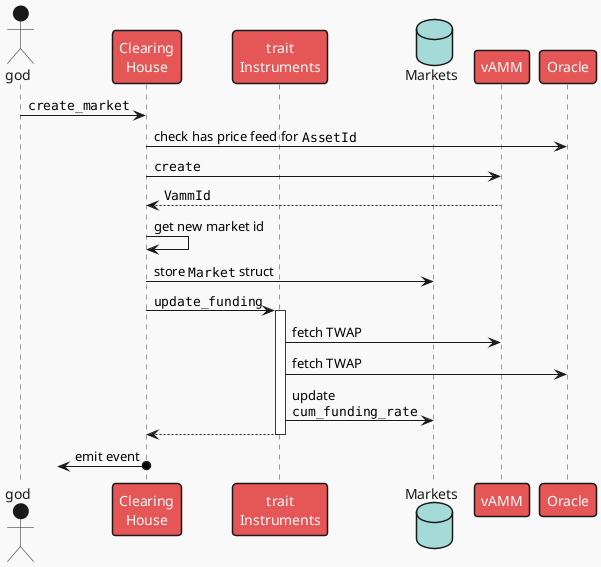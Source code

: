 @startuml create_market
!theme mars

actor "god" as g
participant "Clearing\nHouse" as ch
participant "trait\nInstruments" as inst
database "Markets" as markets
participant "vAMM" as vamm
participant "Oracle" as oracle 

g -> ch : ""create_market""

ch -> oracle : check has price feed for ""AssetId""

ch -> vamm : ""create""
return ""VammId""

ch -> ch : get new market id

ch -> markets : store ""Market"" struct

ch -> inst ++: ""update_funding""
inst -> vamm: fetch TWAP
inst -> oracle: fetch TWAP
inst -> markets : update\n""cum_funding_rate""
return

?<-o ch : emit event
@enduml